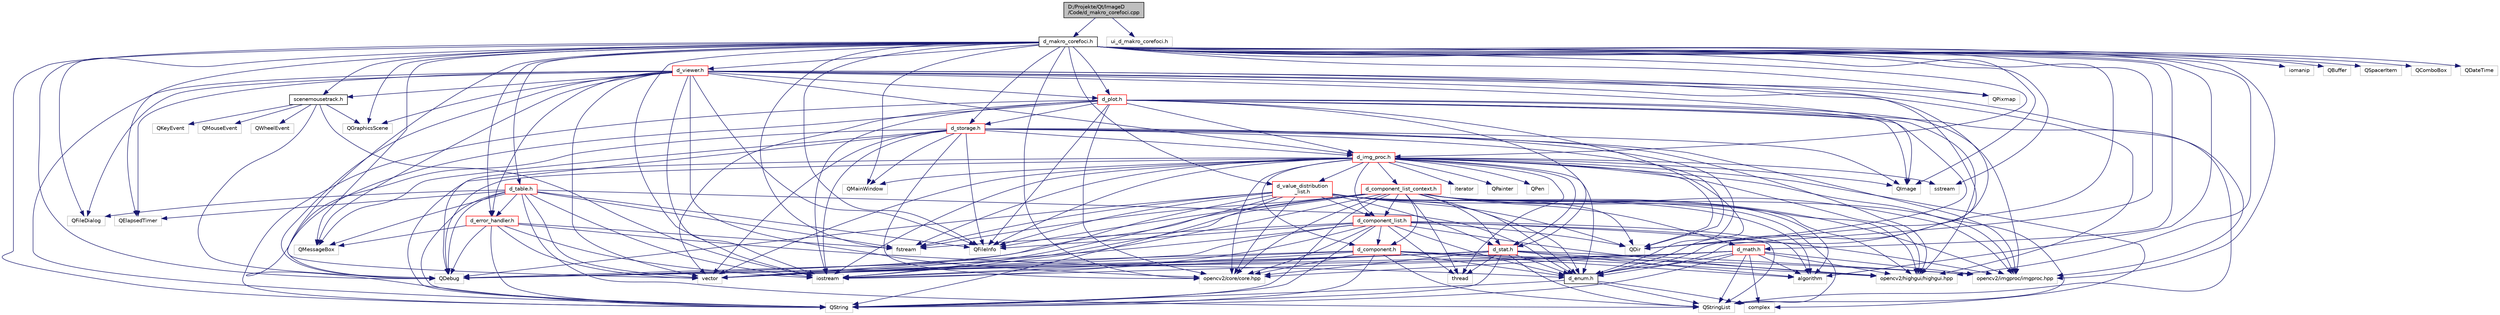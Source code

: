 digraph "D:/Projekte/Qt/ImageD/Code/d_makro_corefoci.cpp"
{
 // LATEX_PDF_SIZE
  edge [fontname="Helvetica",fontsize="10",labelfontname="Helvetica",labelfontsize="10"];
  node [fontname="Helvetica",fontsize="10",shape=record];
  Node1 [label="D:/Projekte/Qt/ImageD\l/Code/d_makro_corefoci.cpp",height=0.2,width=0.4,color="black", fillcolor="grey75", style="filled", fontcolor="black",tooltip=" "];
  Node1 -> Node2 [color="midnightblue",fontsize="10",style="solid"];
  Node2 [label="d_makro_corefoci.h",height=0.2,width=0.4,color="black", fillcolor="white", style="filled",URL="$d__makro__corefoci_8h.html",tooltip=" "];
  Node2 -> Node3 [color="midnightblue",fontsize="10",style="solid"];
  Node3 [label="d_enum.h",height=0.2,width=0.4,color="black", fillcolor="white", style="filled",URL="$d__enum_8h.html",tooltip=" "];
  Node3 -> Node4 [color="midnightblue",fontsize="10",style="solid"];
  Node4 [label="QStringList",height=0.2,width=0.4,color="grey75", fillcolor="white", style="filled",tooltip=" "];
  Node3 -> Node5 [color="midnightblue",fontsize="10",style="solid"];
  Node5 [label="QString",height=0.2,width=0.4,color="grey75", fillcolor="white", style="filled",tooltip=" "];
  Node3 -> Node6 [color="midnightblue",fontsize="10",style="solid"];
  Node6 [label="complex",height=0.2,width=0.4,color="grey75", fillcolor="white", style="filled",tooltip=" "];
  Node2 -> Node7 [color="midnightblue",fontsize="10",style="solid"];
  Node7 [label="scenemousetrack.h",height=0.2,width=0.4,color="black", fillcolor="white", style="filled",URL="$scenemousetrack_8h.html",tooltip=" "];
  Node7 -> Node8 [color="midnightblue",fontsize="10",style="solid"];
  Node8 [label="iostream",height=0.2,width=0.4,color="grey75", fillcolor="white", style="filled",tooltip=" "];
  Node7 -> Node9 [color="midnightblue",fontsize="10",style="solid"];
  Node9 [label="QGraphicsScene",height=0.2,width=0.4,color="grey75", fillcolor="white", style="filled",tooltip=" "];
  Node7 -> Node10 [color="midnightblue",fontsize="10",style="solid"];
  Node10 [label="QMouseEvent",height=0.2,width=0.4,color="grey75", fillcolor="white", style="filled",tooltip=" "];
  Node7 -> Node11 [color="midnightblue",fontsize="10",style="solid"];
  Node11 [label="QDebug",height=0.2,width=0.4,color="grey75", fillcolor="white", style="filled",tooltip=" "];
  Node7 -> Node12 [color="midnightblue",fontsize="10",style="solid"];
  Node12 [label="QWheelEvent",height=0.2,width=0.4,color="grey75", fillcolor="white", style="filled",tooltip=" "];
  Node7 -> Node13 [color="midnightblue",fontsize="10",style="solid"];
  Node13 [label="QKeyEvent",height=0.2,width=0.4,color="grey75", fillcolor="white", style="filled",tooltip=" "];
  Node2 -> Node14 [color="midnightblue",fontsize="10",style="solid"];
  Node14 [label="d_img_proc.h",height=0.2,width=0.4,color="red", fillcolor="white", style="filled",URL="$d__img__proc_8h.html",tooltip=" "];
  Node14 -> Node3 [color="midnightblue",fontsize="10",style="solid"];
  Node14 -> Node15 [color="midnightblue",fontsize="10",style="solid"];
  Node15 [label="d_stat.h",height=0.2,width=0.4,color="red", fillcolor="white", style="filled",URL="$d__stat_8h.html",tooltip=" "];
  Node15 -> Node3 [color="midnightblue",fontsize="10",style="solid"];
  Node15 -> Node8 [color="midnightblue",fontsize="10",style="solid"];
  Node15 -> Node16 [color="midnightblue",fontsize="10",style="solid"];
  Node16 [label="vector",height=0.2,width=0.4,color="grey75", fillcolor="white", style="filled",tooltip=" "];
  Node15 -> Node17 [color="midnightblue",fontsize="10",style="solid"];
  Node17 [label="algorithm",height=0.2,width=0.4,color="grey75", fillcolor="white", style="filled",tooltip=" "];
  Node15 -> Node19 [color="midnightblue",fontsize="10",style="solid"];
  Node19 [label="thread",height=0.2,width=0.4,color="grey75", fillcolor="white", style="filled",tooltip=" "];
  Node15 -> Node5 [color="midnightblue",fontsize="10",style="solid"];
  Node15 -> Node11 [color="midnightblue",fontsize="10",style="solid"];
  Node15 -> Node4 [color="midnightblue",fontsize="10",style="solid"];
  Node15 -> Node20 [color="midnightblue",fontsize="10",style="solid"];
  Node20 [label="opencv2/core/core.hpp",height=0.2,width=0.4,color="grey75", fillcolor="white", style="filled",tooltip=" "];
  Node15 -> Node21 [color="midnightblue",fontsize="10",style="solid"];
  Node21 [label="opencv2/highgui/highgui.hpp",height=0.2,width=0.4,color="grey75", fillcolor="white", style="filled",tooltip=" "];
  Node15 -> Node22 [color="midnightblue",fontsize="10",style="solid"];
  Node22 [label="opencv2/imgproc/imgproc.hpp",height=0.2,width=0.4,color="grey75", fillcolor="white", style="filled",tooltip=" "];
  Node14 -> Node23 [color="midnightblue",fontsize="10",style="solid"];
  Node23 [label="d_component.h",height=0.2,width=0.4,color="red", fillcolor="white", style="filled",URL="$d__component_8h.html",tooltip=" "];
  Node23 -> Node3 [color="midnightblue",fontsize="10",style="solid"];
  Node23 -> Node8 [color="midnightblue",fontsize="10",style="solid"];
  Node23 -> Node16 [color="midnightblue",fontsize="10",style="solid"];
  Node23 -> Node17 [color="midnightblue",fontsize="10",style="solid"];
  Node23 -> Node5 [color="midnightblue",fontsize="10",style="solid"];
  Node23 -> Node11 [color="midnightblue",fontsize="10",style="solid"];
  Node23 -> Node4 [color="midnightblue",fontsize="10",style="solid"];
  Node23 -> Node20 [color="midnightblue",fontsize="10",style="solid"];
  Node23 -> Node21 [color="midnightblue",fontsize="10",style="solid"];
  Node23 -> Node22 [color="midnightblue",fontsize="10",style="solid"];
  Node14 -> Node24 [color="midnightblue",fontsize="10",style="solid"];
  Node24 [label="d_component_list.h",height=0.2,width=0.4,color="red", fillcolor="white", style="filled",URL="$d__component__list_8h.html",tooltip=" "];
  Node24 -> Node3 [color="midnightblue",fontsize="10",style="solid"];
  Node24 -> Node23 [color="midnightblue",fontsize="10",style="solid"];
  Node24 -> Node8 [color="midnightblue",fontsize="10",style="solid"];
  Node24 -> Node16 [color="midnightblue",fontsize="10",style="solid"];
  Node24 -> Node17 [color="midnightblue",fontsize="10",style="solid"];
  Node24 -> Node25 [color="midnightblue",fontsize="10",style="solid"];
  Node25 [label="fstream",height=0.2,width=0.4,color="grey75", fillcolor="white", style="filled",tooltip=" "];
  Node24 -> Node19 [color="midnightblue",fontsize="10",style="solid"];
  Node24 -> Node5 [color="midnightblue",fontsize="10",style="solid"];
  Node24 -> Node11 [color="midnightblue",fontsize="10",style="solid"];
  Node24 -> Node4 [color="midnightblue",fontsize="10",style="solid"];
  Node24 -> Node26 [color="midnightblue",fontsize="10",style="solid"];
  Node26 [label="QDir",height=0.2,width=0.4,color="grey75", fillcolor="white", style="filled",tooltip=" "];
  Node24 -> Node27 [color="midnightblue",fontsize="10",style="solid"];
  Node27 [label="QFileInfo",height=0.2,width=0.4,color="grey75", fillcolor="white", style="filled",tooltip=" "];
  Node24 -> Node20 [color="midnightblue",fontsize="10",style="solid"];
  Node24 -> Node21 [color="midnightblue",fontsize="10",style="solid"];
  Node24 -> Node22 [color="midnightblue",fontsize="10",style="solid"];
  Node14 -> Node28 [color="midnightblue",fontsize="10",style="solid"];
  Node28 [label="d_component_list_context.h",height=0.2,width=0.4,color="red", fillcolor="white", style="filled",URL="$d__component__list__context_8h.html",tooltip=" "];
  Node28 -> Node3 [color="midnightblue",fontsize="10",style="solid"];
  Node28 -> Node23 [color="midnightblue",fontsize="10",style="solid"];
  Node28 -> Node24 [color="midnightblue",fontsize="10",style="solid"];
  Node28 -> Node15 [color="midnightblue",fontsize="10",style="solid"];
  Node28 -> Node29 [color="midnightblue",fontsize="10",style="solid"];
  Node29 [label="d_math.h",height=0.2,width=0.4,color="red", fillcolor="white", style="filled",URL="$d__math_8h.html",tooltip=" "];
  Node29 -> Node3 [color="midnightblue",fontsize="10",style="solid"];
  Node29 -> Node8 [color="midnightblue",fontsize="10",style="solid"];
  Node29 -> Node16 [color="midnightblue",fontsize="10",style="solid"];
  Node29 -> Node17 [color="midnightblue",fontsize="10",style="solid"];
  Node29 -> Node6 [color="midnightblue",fontsize="10",style="solid"];
  Node29 -> Node5 [color="midnightblue",fontsize="10",style="solid"];
  Node29 -> Node11 [color="midnightblue",fontsize="10",style="solid"];
  Node29 -> Node4 [color="midnightblue",fontsize="10",style="solid"];
  Node29 -> Node20 [color="midnightblue",fontsize="10",style="solid"];
  Node29 -> Node21 [color="midnightblue",fontsize="10",style="solid"];
  Node29 -> Node22 [color="midnightblue",fontsize="10",style="solid"];
  Node28 -> Node8 [color="midnightblue",fontsize="10",style="solid"];
  Node28 -> Node16 [color="midnightblue",fontsize="10",style="solid"];
  Node28 -> Node17 [color="midnightblue",fontsize="10",style="solid"];
  Node28 -> Node25 [color="midnightblue",fontsize="10",style="solid"];
  Node28 -> Node19 [color="midnightblue",fontsize="10",style="solid"];
  Node28 -> Node5 [color="midnightblue",fontsize="10",style="solid"];
  Node28 -> Node11 [color="midnightblue",fontsize="10",style="solid"];
  Node28 -> Node4 [color="midnightblue",fontsize="10",style="solid"];
  Node28 -> Node26 [color="midnightblue",fontsize="10",style="solid"];
  Node28 -> Node27 [color="midnightblue",fontsize="10",style="solid"];
  Node28 -> Node20 [color="midnightblue",fontsize="10",style="solid"];
  Node28 -> Node21 [color="midnightblue",fontsize="10",style="solid"];
  Node28 -> Node22 [color="midnightblue",fontsize="10",style="solid"];
  Node14 -> Node31 [color="midnightblue",fontsize="10",style="solid"];
  Node31 [label="d_value_distribution\l_list.h",height=0.2,width=0.4,color="red", fillcolor="white", style="filled",URL="$d__value__distribution__list_8h.html",tooltip=" "];
  Node31 -> Node3 [color="midnightblue",fontsize="10",style="solid"];
  Node31 -> Node24 [color="midnightblue",fontsize="10",style="solid"];
  Node31 -> Node15 [color="midnightblue",fontsize="10",style="solid"];
  Node31 -> Node8 [color="midnightblue",fontsize="10",style="solid"];
  Node31 -> Node16 [color="midnightblue",fontsize="10",style="solid"];
  Node31 -> Node17 [color="midnightblue",fontsize="10",style="solid"];
  Node31 -> Node25 [color="midnightblue",fontsize="10",style="solid"];
  Node31 -> Node5 [color="midnightblue",fontsize="10",style="solid"];
  Node31 -> Node11 [color="midnightblue",fontsize="10",style="solid"];
  Node31 -> Node4 [color="midnightblue",fontsize="10",style="solid"];
  Node31 -> Node26 [color="midnightblue",fontsize="10",style="solid"];
  Node31 -> Node27 [color="midnightblue",fontsize="10",style="solid"];
  Node31 -> Node20 [color="midnightblue",fontsize="10",style="solid"];
  Node31 -> Node21 [color="midnightblue",fontsize="10",style="solid"];
  Node31 -> Node22 [color="midnightblue",fontsize="10",style="solid"];
  Node14 -> Node8 [color="midnightblue",fontsize="10",style="solid"];
  Node14 -> Node16 [color="midnightblue",fontsize="10",style="solid"];
  Node14 -> Node25 [color="midnightblue",fontsize="10",style="solid"];
  Node14 -> Node32 [color="midnightblue",fontsize="10",style="solid"];
  Node32 [label="sstream",height=0.2,width=0.4,color="grey75", fillcolor="white", style="filled",tooltip=" "];
  Node14 -> Node33 [color="midnightblue",fontsize="10",style="solid"];
  Node33 [label="iterator",height=0.2,width=0.4,color="grey75", fillcolor="white", style="filled",tooltip=" "];
  Node14 -> Node19 [color="midnightblue",fontsize="10",style="solid"];
  Node14 -> Node6 [color="midnightblue",fontsize="10",style="solid"];
  Node14 -> Node34 [color="midnightblue",fontsize="10",style="solid"];
  Node34 [label="QMainWindow",height=0.2,width=0.4,color="grey75", fillcolor="white", style="filled",tooltip=" "];
  Node14 -> Node35 [color="midnightblue",fontsize="10",style="solid"];
  Node35 [label="QImage",height=0.2,width=0.4,color="grey75", fillcolor="white", style="filled",tooltip=" "];
  Node14 -> Node36 [color="midnightblue",fontsize="10",style="solid"];
  Node36 [label="QPainter",height=0.2,width=0.4,color="grey75", fillcolor="white", style="filled",tooltip=" "];
  Node14 -> Node37 [color="midnightblue",fontsize="10",style="solid"];
  Node37 [label="QPen",height=0.2,width=0.4,color="grey75", fillcolor="white", style="filled",tooltip=" "];
  Node14 -> Node27 [color="midnightblue",fontsize="10",style="solid"];
  Node14 -> Node26 [color="midnightblue",fontsize="10",style="solid"];
  Node14 -> Node5 [color="midnightblue",fontsize="10",style="solid"];
  Node14 -> Node11 [color="midnightblue",fontsize="10",style="solid"];
  Node14 -> Node20 [color="midnightblue",fontsize="10",style="solid"];
  Node14 -> Node21 [color="midnightblue",fontsize="10",style="solid"];
  Node14 -> Node22 [color="midnightblue",fontsize="10",style="solid"];
  Node2 -> Node40 [color="midnightblue",fontsize="10",style="solid"];
  Node40 [label="d_plot.h",height=0.2,width=0.4,color="red", fillcolor="white", style="filled",URL="$d__plot_8h.html",tooltip=" "];
  Node40 -> Node3 [color="midnightblue",fontsize="10",style="solid"];
  Node40 -> Node14 [color="midnightblue",fontsize="10",style="solid"];
  Node40 -> Node41 [color="midnightblue",fontsize="10",style="solid"];
  Node41 [label="d_storage.h",height=0.2,width=0.4,color="red", fillcolor="white", style="filled",URL="$d__storage_8h.html",tooltip=" "];
  Node41 -> Node3 [color="midnightblue",fontsize="10",style="solid"];
  Node41 -> Node14 [color="midnightblue",fontsize="10",style="solid"];
  Node41 -> Node8 [color="midnightblue",fontsize="10",style="solid"];
  Node41 -> Node16 [color="midnightblue",fontsize="10",style="solid"];
  Node41 -> Node34 [color="midnightblue",fontsize="10",style="solid"];
  Node41 -> Node35 [color="midnightblue",fontsize="10",style="solid"];
  Node41 -> Node27 [color="midnightblue",fontsize="10",style="solid"];
  Node41 -> Node26 [color="midnightblue",fontsize="10",style="solid"];
  Node41 -> Node5 [color="midnightblue",fontsize="10",style="solid"];
  Node41 -> Node11 [color="midnightblue",fontsize="10",style="solid"];
  Node41 -> Node44 [color="midnightblue",fontsize="10",style="solid"];
  Node44 [label="QMessageBox",height=0.2,width=0.4,color="grey75", fillcolor="white", style="filled",tooltip=" "];
  Node41 -> Node20 [color="midnightblue",fontsize="10",style="solid"];
  Node41 -> Node21 [color="midnightblue",fontsize="10",style="solid"];
  Node41 -> Node22 [color="midnightblue",fontsize="10",style="solid"];
  Node40 -> Node15 [color="midnightblue",fontsize="10",style="solid"];
  Node40 -> Node8 [color="midnightblue",fontsize="10",style="solid"];
  Node40 -> Node16 [color="midnightblue",fontsize="10",style="solid"];
  Node40 -> Node35 [color="midnightblue",fontsize="10",style="solid"];
  Node40 -> Node27 [color="midnightblue",fontsize="10",style="solid"];
  Node40 -> Node26 [color="midnightblue",fontsize="10",style="solid"];
  Node40 -> Node5 [color="midnightblue",fontsize="10",style="solid"];
  Node40 -> Node11 [color="midnightblue",fontsize="10",style="solid"];
  Node40 -> Node4 [color="midnightblue",fontsize="10",style="solid"];
  Node40 -> Node20 [color="midnightblue",fontsize="10",style="solid"];
  Node40 -> Node21 [color="midnightblue",fontsize="10",style="solid"];
  Node40 -> Node22 [color="midnightblue",fontsize="10",style="solid"];
  Node2 -> Node41 [color="midnightblue",fontsize="10",style="solid"];
  Node2 -> Node78 [color="midnightblue",fontsize="10",style="solid"];
  Node78 [label="d_viewer.h",height=0.2,width=0.4,color="red", fillcolor="white", style="filled",URL="$d__viewer_8h.html",tooltip=" "];
  Node78 -> Node3 [color="midnightblue",fontsize="10",style="solid"];
  Node78 -> Node7 [color="midnightblue",fontsize="10",style="solid"];
  Node78 -> Node14 [color="midnightblue",fontsize="10",style="solid"];
  Node78 -> Node43 [color="midnightblue",fontsize="10",style="solid"];
  Node43 [label="d_error_handler.h",height=0.2,width=0.4,color="red", fillcolor="white", style="filled",URL="$d__error__handler_8h.html",tooltip=" "];
  Node43 -> Node3 [color="midnightblue",fontsize="10",style="solid"];
  Node43 -> Node8 [color="midnightblue",fontsize="10",style="solid"];
  Node43 -> Node16 [color="midnightblue",fontsize="10",style="solid"];
  Node43 -> Node25 [color="midnightblue",fontsize="10",style="solid"];
  Node43 -> Node5 [color="midnightblue",fontsize="10",style="solid"];
  Node43 -> Node11 [color="midnightblue",fontsize="10",style="solid"];
  Node43 -> Node44 [color="midnightblue",fontsize="10",style="solid"];
  Node78 -> Node40 [color="midnightblue",fontsize="10",style="solid"];
  Node78 -> Node8 [color="midnightblue",fontsize="10",style="solid"];
  Node78 -> Node16 [color="midnightblue",fontsize="10",style="solid"];
  Node78 -> Node35 [color="midnightblue",fontsize="10",style="solid"];
  Node78 -> Node80 [color="midnightblue",fontsize="10",style="solid"];
  Node80 [label="QPixmap",height=0.2,width=0.4,color="grey75", fillcolor="white", style="filled",tooltip=" "];
  Node78 -> Node9 [color="midnightblue",fontsize="10",style="solid"];
  Node78 -> Node5 [color="midnightblue",fontsize="10",style="solid"];
  Node78 -> Node11 [color="midnightblue",fontsize="10",style="solid"];
  Node78 -> Node44 [color="midnightblue",fontsize="10",style="solid"];
  Node78 -> Node82 [color="midnightblue",fontsize="10",style="solid"];
  Node82 [label="QFileDialog",height=0.2,width=0.4,color="grey75", fillcolor="white", style="filled",tooltip=" "];
  Node78 -> Node27 [color="midnightblue",fontsize="10",style="solid"];
  Node78 -> Node26 [color="midnightblue",fontsize="10",style="solid"];
  Node78 -> Node83 [color="midnightblue",fontsize="10",style="solid"];
  Node83 [label="QElapsedTimer",height=0.2,width=0.4,color="grey75", fillcolor="white", style="filled",tooltip=" "];
  Node78 -> Node20 [color="midnightblue",fontsize="10",style="solid"];
  Node78 -> Node21 [color="midnightblue",fontsize="10",style="solid"];
  Node78 -> Node22 [color="midnightblue",fontsize="10",style="solid"];
  Node2 -> Node43 [color="midnightblue",fontsize="10",style="solid"];
  Node2 -> Node85 [color="midnightblue",fontsize="10",style="solid"];
  Node85 [label="d_table.h",height=0.2,width=0.4,color="red", fillcolor="white", style="filled",URL="$d__table_8h.html",tooltip=" "];
  Node85 -> Node3 [color="midnightblue",fontsize="10",style="solid"];
  Node85 -> Node43 [color="midnightblue",fontsize="10",style="solid"];
  Node85 -> Node8 [color="midnightblue",fontsize="10",style="solid"];
  Node85 -> Node16 [color="midnightblue",fontsize="10",style="solid"];
  Node85 -> Node25 [color="midnightblue",fontsize="10",style="solid"];
  Node85 -> Node5 [color="midnightblue",fontsize="10",style="solid"];
  Node85 -> Node4 [color="midnightblue",fontsize="10",style="solid"];
  Node85 -> Node11 [color="midnightblue",fontsize="10",style="solid"];
  Node85 -> Node44 [color="midnightblue",fontsize="10",style="solid"];
  Node85 -> Node83 [color="midnightblue",fontsize="10",style="solid"];
  Node85 -> Node27 [color="midnightblue",fontsize="10",style="solid"];
  Node85 -> Node82 [color="midnightblue",fontsize="10",style="solid"];
  Node2 -> Node29 [color="midnightblue",fontsize="10",style="solid"];
  Node2 -> Node31 [color="midnightblue",fontsize="10",style="solid"];
  Node2 -> Node8 [color="midnightblue",fontsize="10",style="solid"];
  Node2 -> Node32 [color="midnightblue",fontsize="10",style="solid"];
  Node2 -> Node25 [color="midnightblue",fontsize="10",style="solid"];
  Node2 -> Node16 [color="midnightblue",fontsize="10",style="solid"];
  Node2 -> Node17 [color="midnightblue",fontsize="10",style="solid"];
  Node2 -> Node89 [color="midnightblue",fontsize="10",style="solid"];
  Node89 [label="iomanip",height=0.2,width=0.4,color="grey75", fillcolor="white", style="filled",tooltip=" "];
  Node2 -> Node34 [color="midnightblue",fontsize="10",style="solid"];
  Node2 -> Node35 [color="midnightblue",fontsize="10",style="solid"];
  Node2 -> Node80 [color="midnightblue",fontsize="10",style="solid"];
  Node2 -> Node9 [color="midnightblue",fontsize="10",style="solid"];
  Node2 -> Node27 [color="midnightblue",fontsize="10",style="solid"];
  Node2 -> Node26 [color="midnightblue",fontsize="10",style="solid"];
  Node2 -> Node5 [color="midnightblue",fontsize="10",style="solid"];
  Node2 -> Node11 [color="midnightblue",fontsize="10",style="solid"];
  Node2 -> Node44 [color="midnightblue",fontsize="10",style="solid"];
  Node2 -> Node82 [color="midnightblue",fontsize="10",style="solid"];
  Node2 -> Node90 [color="midnightblue",fontsize="10",style="solid"];
  Node90 [label="QBuffer",height=0.2,width=0.4,color="grey75", fillcolor="white", style="filled",tooltip=" "];
  Node2 -> Node91 [color="midnightblue",fontsize="10",style="solid"];
  Node91 [label="QSpacerItem",height=0.2,width=0.4,color="grey75", fillcolor="white", style="filled",tooltip=" "];
  Node2 -> Node83 [color="midnightblue",fontsize="10",style="solid"];
  Node2 -> Node92 [color="midnightblue",fontsize="10",style="solid"];
  Node92 [label="QComboBox",height=0.2,width=0.4,color="grey75", fillcolor="white", style="filled",tooltip=" "];
  Node2 -> Node47 [color="midnightblue",fontsize="10",style="solid"];
  Node47 [label="QDateTime",height=0.2,width=0.4,color="grey75", fillcolor="white", style="filled",tooltip=" "];
  Node2 -> Node20 [color="midnightblue",fontsize="10",style="solid"];
  Node2 -> Node21 [color="midnightblue",fontsize="10",style="solid"];
  Node2 -> Node22 [color="midnightblue",fontsize="10",style="solid"];
  Node1 -> Node93 [color="midnightblue",fontsize="10",style="solid"];
  Node93 [label="ui_d_makro_corefoci.h",height=0.2,width=0.4,color="grey75", fillcolor="white", style="filled",tooltip=" "];
}
